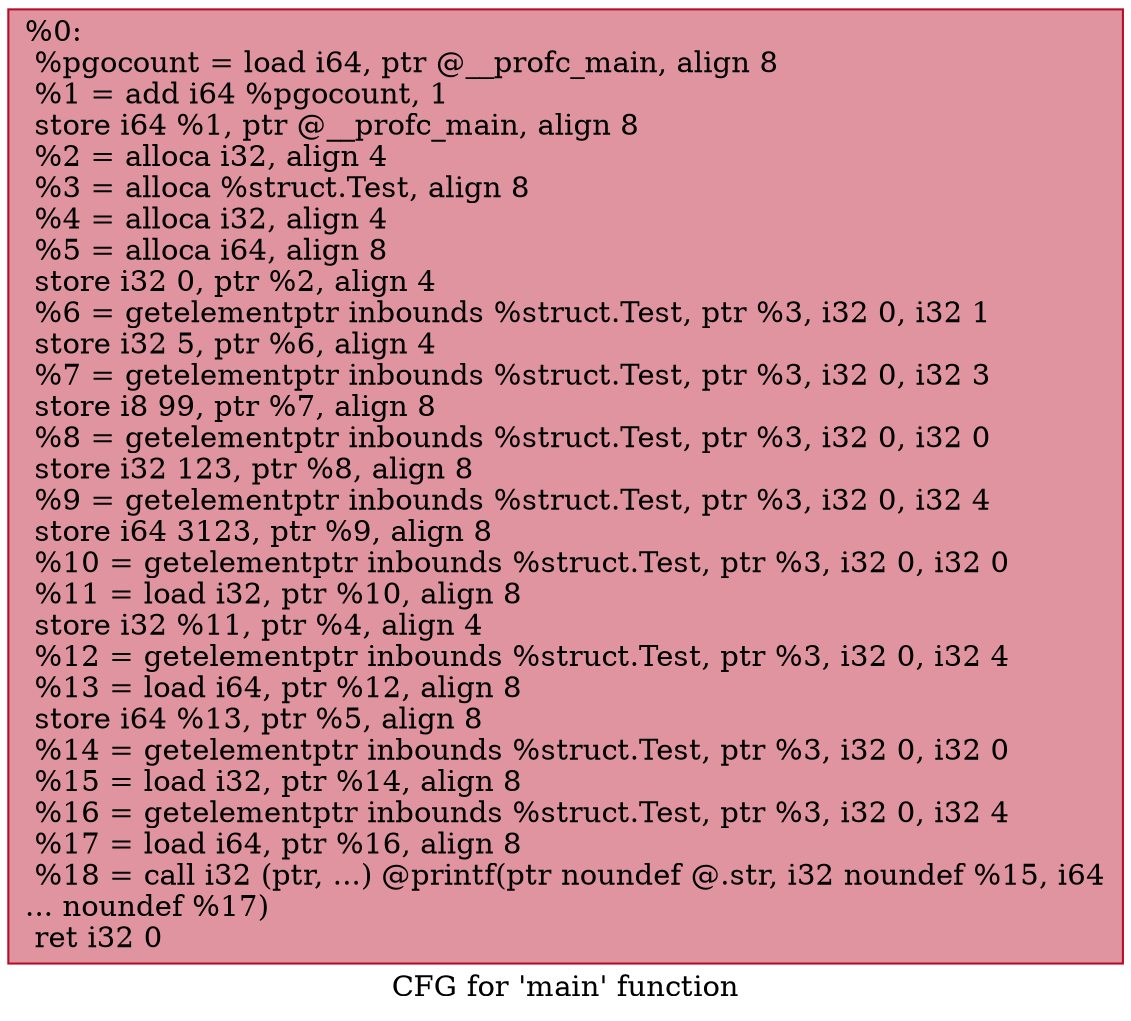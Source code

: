 digraph "CFG for 'main' function" {
	label="CFG for 'main' function";

	Node0x5652a251b2c0 [shape=record,color="#b70d28ff", style=filled, fillcolor="#b70d2870",label="{%0:\l  %pgocount = load i64, ptr @__profc_main, align 8\l  %1 = add i64 %pgocount, 1\l  store i64 %1, ptr @__profc_main, align 8\l  %2 = alloca i32, align 4\l  %3 = alloca %struct.Test, align 8\l  %4 = alloca i32, align 4\l  %5 = alloca i64, align 8\l  store i32 0, ptr %2, align 4\l  %6 = getelementptr inbounds %struct.Test, ptr %3, i32 0, i32 1\l  store i32 5, ptr %6, align 4\l  %7 = getelementptr inbounds %struct.Test, ptr %3, i32 0, i32 3\l  store i8 99, ptr %7, align 8\l  %8 = getelementptr inbounds %struct.Test, ptr %3, i32 0, i32 0\l  store i32 123, ptr %8, align 8\l  %9 = getelementptr inbounds %struct.Test, ptr %3, i32 0, i32 4\l  store i64 3123, ptr %9, align 8\l  %10 = getelementptr inbounds %struct.Test, ptr %3, i32 0, i32 0\l  %11 = load i32, ptr %10, align 8\l  store i32 %11, ptr %4, align 4\l  %12 = getelementptr inbounds %struct.Test, ptr %3, i32 0, i32 4\l  %13 = load i64, ptr %12, align 8\l  store i64 %13, ptr %5, align 8\l  %14 = getelementptr inbounds %struct.Test, ptr %3, i32 0, i32 0\l  %15 = load i32, ptr %14, align 8\l  %16 = getelementptr inbounds %struct.Test, ptr %3, i32 0, i32 4\l  %17 = load i64, ptr %16, align 8\l  %18 = call i32 (ptr, ...) @printf(ptr noundef @.str, i32 noundef %15, i64\l... noundef %17)\l  ret i32 0\l}"];
}
